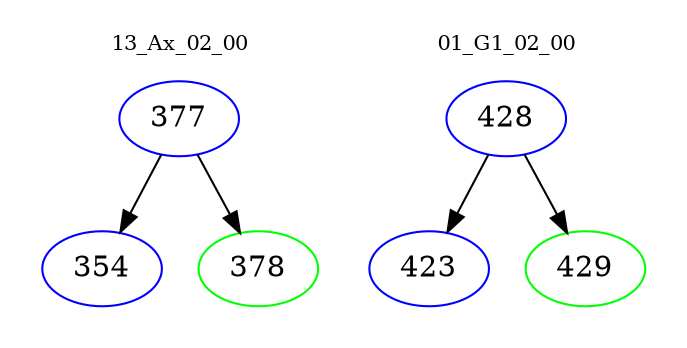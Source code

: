 digraph{
subgraph cluster_0 {
color = white
label = "13_Ax_02_00";
fontsize=10;
T0_377 [label="377", color="blue"]
T0_377 -> T0_354 [color="black"]
T0_354 [label="354", color="blue"]
T0_377 -> T0_378 [color="black"]
T0_378 [label="378", color="green"]
}
subgraph cluster_1 {
color = white
label = "01_G1_02_00";
fontsize=10;
T1_428 [label="428", color="blue"]
T1_428 -> T1_423 [color="black"]
T1_423 [label="423", color="blue"]
T1_428 -> T1_429 [color="black"]
T1_429 [label="429", color="green"]
}
}
